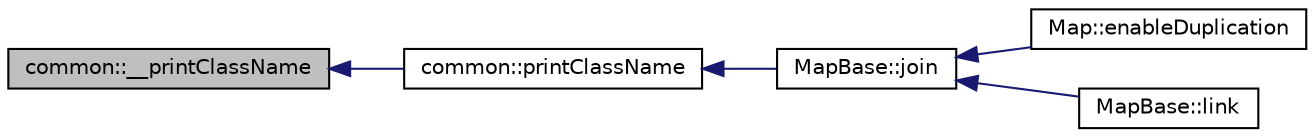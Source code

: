 digraph "common::__printClassName"
{
 // INTERACTIVE_SVG=YES
  bgcolor="transparent";
  edge [fontname="Helvetica",fontsize="10",labelfontname="Helvetica",labelfontsize="10"];
  node [fontname="Helvetica",fontsize="10",shape=record];
  rankdir="LR";
  Node1 [label="common::__printClassName",height=0.2,width=0.4,color="black", fillcolor="grey75", style="filled", fontcolor="black"];
  Node1 -> Node2 [dir="back",color="midnightblue",fontsize="10",style="solid",fontname="Helvetica"];
  Node2 [label="common::printClassName",height=0.2,width=0.4,color="black",URL="$classcommon.html#aec4b942352abd180c71fca2c0dbd70b7"];
  Node2 -> Node3 [dir="back",color="midnightblue",fontsize="10",style="solid",fontname="Helvetica"];
  Node3 [label="MapBase::join",height=0.2,width=0.4,color="black",URL="$class_map_base.html#a2624d7b81f0078dcc78e524045403e28"];
  Node3 -> Node4 [dir="back",color="midnightblue",fontsize="10",style="solid",fontname="Helvetica"];
  Node4 [label="Map::enableDuplication",height=0.2,width=0.4,color="black",URL="$class_map.html#aa8673192361b2e519e1c85bb0935e708"];
  Node3 -> Node5 [dir="back",color="midnightblue",fontsize="10",style="solid",fontname="Helvetica"];
  Node5 [label="MapBase::link",height=0.2,width=0.4,color="black",URL="$class_map_base.html#ad98ef02c1651130ad6b565ad156b97c1"];
}
